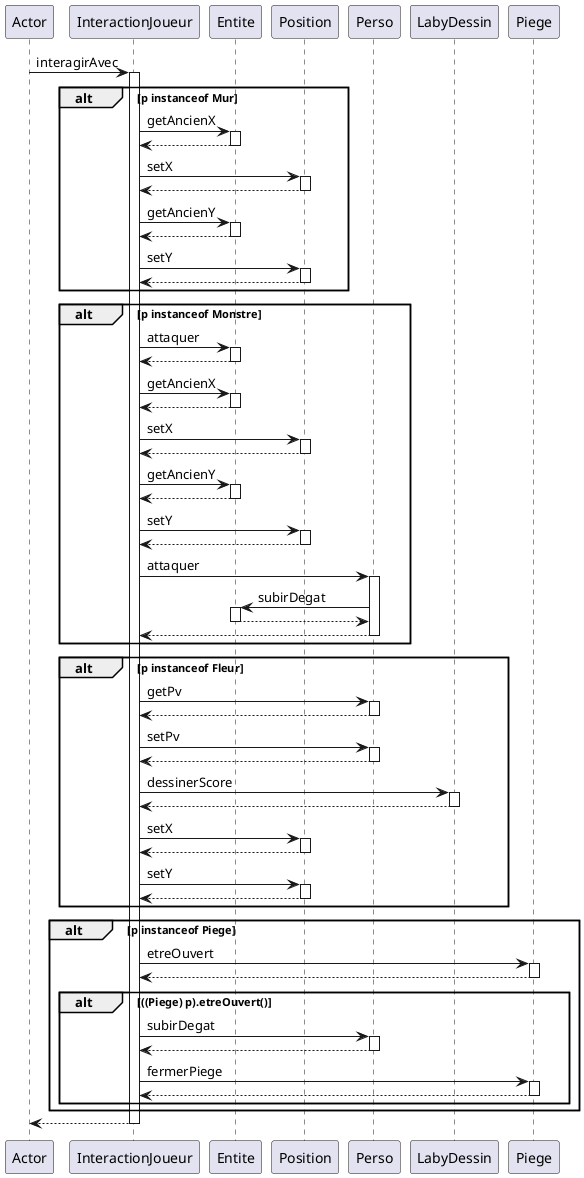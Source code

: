 @startuml
participant Actor
Actor -> InteractionJoueur : interagirAvec
activate InteractionJoueur
alt p instanceof Mur
InteractionJoueur -> Entite : getAncienX
activate Entite
Entite --> InteractionJoueur
deactivate Entite
InteractionJoueur -> Position : setX
activate Position
Position --> InteractionJoueur
deactivate Position
InteractionJoueur -> Entite : getAncienY
activate Entite
Entite --> InteractionJoueur
deactivate Entite
InteractionJoueur -> Position : setY
activate Position
Position --> InteractionJoueur
deactivate Position
end
alt p instanceof Monstre
InteractionJoueur -> Entite : attaquer
activate Entite
Entite --> InteractionJoueur
deactivate Entite
InteractionJoueur -> Entite : getAncienX
activate Entite
Entite --> InteractionJoueur
deactivate Entite
InteractionJoueur -> Position : setX
activate Position
Position --> InteractionJoueur
deactivate Position
InteractionJoueur -> Entite : getAncienY
activate Entite
Entite --> InteractionJoueur
deactivate Entite
InteractionJoueur -> Position : setY
activate Position
Position --> InteractionJoueur
deactivate Position
InteractionJoueur -> Perso : attaquer
activate Perso
Perso -> Entite : subirDegat
activate Entite
Entite --> Perso
deactivate Entite
Perso --> InteractionJoueur
deactivate Perso
end
alt p instanceof Fleur
InteractionJoueur -> Perso : getPv
activate Perso
Perso --> InteractionJoueur
deactivate Perso
InteractionJoueur -> Perso : setPv
activate Perso
Perso --> InteractionJoueur
deactivate Perso
InteractionJoueur -> LabyDessin : dessinerScore
activate LabyDessin
LabyDessin --> InteractionJoueur
deactivate LabyDessin
InteractionJoueur -> Position : setX
activate Position
Position --> InteractionJoueur
deactivate Position
InteractionJoueur -> Position : setY
activate Position
Position --> InteractionJoueur
deactivate Position
end
alt p instanceof Piege
InteractionJoueur -> Piege : etreOuvert
activate Piege
Piege --> InteractionJoueur
deactivate Piege
alt ((Piege) p).etreOuvert()
InteractionJoueur -> Perso : subirDegat
activate Perso
Perso --> InteractionJoueur
deactivate Perso
InteractionJoueur -> Piege : fermerPiege
activate Piege
Piege --> InteractionJoueur
deactivate Piege
end
end
return
@enduml